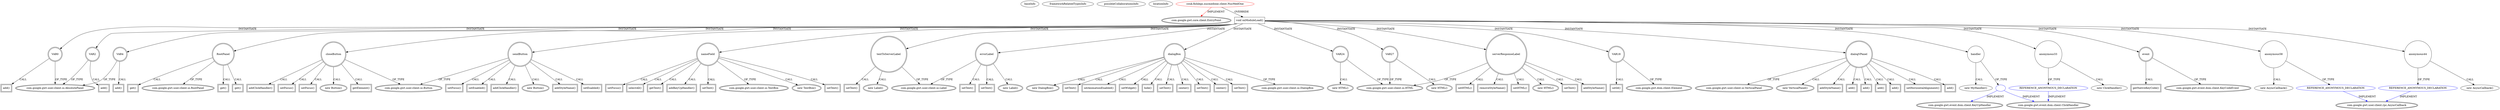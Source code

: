 digraph {
baseInfo[graphId=4289,category="extension_graph",isAnonymous=false,possibleRelation=true]
frameworkRelatedTypesInfo[0="com.google.gwt.core.client.EntryPoint"]
possibleCollaborationsInfo[0="4289~OVERRIDING_METHOD_DECLARATION-INSTANTIATION-~com.google.gwt.core.client.EntryPoint ~com.google.gwt.user.client.rpc.AsyncCallback ~false~true",1="4289~OVERRIDING_METHOD_DECLARATION-INSTANTIATION-~com.google.gwt.core.client.EntryPoint ~com.google.gwt.event.dom.client.ClickHandler ~false~true",2="4289~OVERRIDING_METHOD_DECLARATION-INSTANTIATION-~com.google.gwt.core.client.EntryPoint ~com.google.gwt.event.dom.client.ClickHandler com.google.gwt.event.dom.client.KeyUpHandler ~false~false"]
locationInfo[projectName="ph73nt-fuzzy-archer",filePath="/ph73nt-fuzzy-archer/fuzzy-archer-master/src/couk/fishlegs/nucmedone/client/NucMedOne.java",contextSignature="NucMedOne",graphId="4289"]
0[label="couk.fishlegs.nucmedone.client.NucMedOne",vertexType="ROOT_CLIENT_CLASS_DECLARATION",isFrameworkType=false,color=red]
1[label="com.google.gwt.core.client.EntryPoint",vertexType="FRAMEWORK_INTERFACE_TYPE",isFrameworkType=true,peripheries=2]
2[label="void onModuleLoad()",vertexType="OVERRIDING_METHOD_DECLARATION",isFrameworkType=false,shape=box]
3[label="VAR0",vertexType="VARIABLE_EXPRESION",isFrameworkType=true,peripheries=2,shape=circle]
5[label="com.google.gwt.user.client.ui.AbsolutePanel",vertexType="FRAMEWORK_CLASS_TYPE",isFrameworkType=true,peripheries=2]
4[label="add()",vertexType="INSIDE_CALL",isFrameworkType=true,peripheries=2,shape=box]
6[label="RootPanel",vertexType="VARIABLE_EXPRESION",isFrameworkType=true,peripheries=2,shape=circle]
8[label="com.google.gwt.user.client.ui.RootPanel",vertexType="FRAMEWORK_CLASS_TYPE",isFrameworkType=true,peripheries=2]
7[label="get()",vertexType="INSIDE_CALL",isFrameworkType=true,peripheries=2,shape=box]
9[label="VAR2",vertexType="VARIABLE_EXPRESION",isFrameworkType=true,peripheries=2,shape=circle]
10[label="add()",vertexType="INSIDE_CALL",isFrameworkType=true,peripheries=2,shape=box]
13[label="get()",vertexType="INSIDE_CALL",isFrameworkType=true,peripheries=2,shape=box]
14[label="VAR4",vertexType="VARIABLE_EXPRESION",isFrameworkType=true,peripheries=2,shape=circle]
15[label="add()",vertexType="INSIDE_CALL",isFrameworkType=true,peripheries=2,shape=box]
18[label="get()",vertexType="INSIDE_CALL",isFrameworkType=true,peripheries=2,shape=box]
20[label="sendButton",vertexType="VARIABLE_EXPRESION",isFrameworkType=true,peripheries=2,shape=circle]
21[label="com.google.gwt.user.client.ui.Button",vertexType="FRAMEWORK_CLASS_TYPE",isFrameworkType=true,peripheries=2]
19[label="new Button()",vertexType="CONSTRUCTOR_CALL",isFrameworkType=true,peripheries=2]
23[label="nameField",vertexType="VARIABLE_EXPRESION",isFrameworkType=true,peripheries=2,shape=circle]
24[label="com.google.gwt.user.client.ui.TextBox",vertexType="FRAMEWORK_CLASS_TYPE",isFrameworkType=true,peripheries=2]
22[label="new TextBox()",vertexType="CONSTRUCTOR_CALL",isFrameworkType=true,peripheries=2]
26[label="setText()",vertexType="INSIDE_CALL",isFrameworkType=true,peripheries=2,shape=box]
28[label="errorLabel",vertexType="VARIABLE_EXPRESION",isFrameworkType=true,peripheries=2,shape=circle]
29[label="com.google.gwt.user.client.ui.Label",vertexType="FRAMEWORK_CLASS_TYPE",isFrameworkType=true,peripheries=2]
27[label="new Label()",vertexType="CONSTRUCTOR_CALL",isFrameworkType=true,peripheries=2]
31[label="addStyleName()",vertexType="INSIDE_CALL",isFrameworkType=true,peripheries=2,shape=box]
33[label="setFocus()",vertexType="INSIDE_CALL",isFrameworkType=true,peripheries=2,shape=box]
35[label="selectAll()",vertexType="INSIDE_CALL",isFrameworkType=true,peripheries=2,shape=box]
37[label="dialogBox",vertexType="VARIABLE_EXPRESION",isFrameworkType=true,peripheries=2,shape=circle]
38[label="com.google.gwt.user.client.ui.DialogBox",vertexType="FRAMEWORK_CLASS_TYPE",isFrameworkType=true,peripheries=2]
36[label="new DialogBox()",vertexType="CONSTRUCTOR_CALL",isFrameworkType=true,peripheries=2]
40[label="setText()",vertexType="INSIDE_CALL",isFrameworkType=true,peripheries=2,shape=box]
42[label="setAnimationEnabled()",vertexType="INSIDE_CALL",isFrameworkType=true,peripheries=2,shape=box]
44[label="closeButton",vertexType="VARIABLE_EXPRESION",isFrameworkType=true,peripheries=2,shape=circle]
43[label="new Button()",vertexType="CONSTRUCTOR_CALL",isFrameworkType=true,peripheries=2]
47[label="serverResponseLabel",vertexType="VARIABLE_EXPRESION",isFrameworkType=true,peripheries=2,shape=circle]
48[label="com.google.gwt.user.client.ui.HTML",vertexType="FRAMEWORK_CLASS_TYPE",isFrameworkType=true,peripheries=2]
46[label="new HTML()",vertexType="CONSTRUCTOR_CALL",isFrameworkType=true,peripheries=2]
49[label="VAR18",vertexType="VARIABLE_EXPRESION",isFrameworkType=true,peripheries=2,shape=circle]
51[label="com.google.gwt.dom.client.Element",vertexType="FRAMEWORK_CLASS_TYPE",isFrameworkType=true,peripheries=2]
50[label="setId()",vertexType="INSIDE_CALL",isFrameworkType=true,peripheries=2,shape=box]
53[label="getElement()",vertexType="INSIDE_CALL",isFrameworkType=true,peripheries=2,shape=box]
55[label="textToServerLabel",vertexType="VARIABLE_EXPRESION",isFrameworkType=true,peripheries=2,shape=circle]
54[label="new Label()",vertexType="CONSTRUCTOR_CALL",isFrameworkType=true,peripheries=2]
58[label="dialogVPanel",vertexType="VARIABLE_EXPRESION",isFrameworkType=true,peripheries=2,shape=circle]
59[label="com.google.gwt.user.client.ui.VerticalPanel",vertexType="FRAMEWORK_CLASS_TYPE",isFrameworkType=true,peripheries=2]
57[label="new VerticalPanel()",vertexType="CONSTRUCTOR_CALL",isFrameworkType=true,peripheries=2]
61[label="addStyleName()",vertexType="INSIDE_CALL",isFrameworkType=true,peripheries=2,shape=box]
63[label="add()",vertexType="INSIDE_CALL",isFrameworkType=true,peripheries=2,shape=box]
65[label="VAR24",vertexType="VARIABLE_EXPRESION",isFrameworkType=true,peripheries=2,shape=circle]
64[label="new HTML()",vertexType="CONSTRUCTOR_CALL",isFrameworkType=true,peripheries=2]
68[label="add()",vertexType="INSIDE_CALL",isFrameworkType=true,peripheries=2,shape=box]
70[label="add()",vertexType="INSIDE_CALL",isFrameworkType=true,peripheries=2,shape=box]
72[label="VAR27",vertexType="VARIABLE_EXPRESION",isFrameworkType=true,peripheries=2,shape=circle]
71[label="new HTML()",vertexType="CONSTRUCTOR_CALL",isFrameworkType=true,peripheries=2]
75[label="add()",vertexType="INSIDE_CALL",isFrameworkType=true,peripheries=2,shape=box]
77[label="setHorizontalAlignment()",vertexType="INSIDE_CALL",isFrameworkType=true,peripheries=2,shape=box]
79[label="add()",vertexType="INSIDE_CALL",isFrameworkType=true,peripheries=2,shape=box]
81[label="setWidget()",vertexType="INSIDE_CALL",isFrameworkType=true,peripheries=2,shape=box]
83[label="addClickHandler()",vertexType="INSIDE_CALL",isFrameworkType=true,peripheries=2,shape=box]
85[label="anonymous33",vertexType="VARIABLE_EXPRESION",isFrameworkType=false,shape=circle]
86[label="REFERENCE_ANONYMOUS_DECLARATION",vertexType="REFERENCE_ANONYMOUS_DECLARATION",isFrameworkType=false,color=blue]
87[label="com.google.gwt.event.dom.client.ClickHandler",vertexType="FRAMEWORK_INTERFACE_TYPE",isFrameworkType=true,peripheries=2]
84[label="new ClickHandler()",vertexType="CONSTRUCTOR_CALL",isFrameworkType=false]
89[label="hide()",vertexType="INSIDE_CALL",isFrameworkType=true,peripheries=2,shape=box]
91[label="setEnabled()",vertexType="INSIDE_CALL",isFrameworkType=true,peripheries=2,shape=box]
93[label="setFocus()",vertexType="INSIDE_CALL",isFrameworkType=true,peripheries=2,shape=box]
94[label="event",vertexType="VARIABLE_EXPRESION",isFrameworkType=true,peripheries=2,shape=circle]
96[label="com.google.gwt.event.dom.client.KeyCodeEvent",vertexType="FRAMEWORK_CLASS_TYPE",isFrameworkType=true,peripheries=2]
95[label="getNativeKeyCode()",vertexType="INSIDE_CALL",isFrameworkType=true,peripheries=2,shape=box]
98[label="setText()",vertexType="INSIDE_CALL",isFrameworkType=true,peripheries=2,shape=box]
100[label="getText()",vertexType="INSIDE_CALL",isFrameworkType=true,peripheries=2,shape=box]
102[label="setText()",vertexType="INSIDE_CALL",isFrameworkType=true,peripheries=2,shape=box]
104[label="setEnabled()",vertexType="INSIDE_CALL",isFrameworkType=true,peripheries=2,shape=box]
106[label="setText()",vertexType="INSIDE_CALL",isFrameworkType=true,peripheries=2,shape=box]
108[label="setText()",vertexType="INSIDE_CALL",isFrameworkType=true,peripheries=2,shape=box]
110[label="anonymous44",vertexType="VARIABLE_EXPRESION",isFrameworkType=false,shape=circle]
111[label="REFERENCE_ANONYMOUS_DECLARATION",vertexType="REFERENCE_ANONYMOUS_DECLARATION",isFrameworkType=false,color=blue]
112[label="com.google.gwt.user.client.rpc.AsyncCallback",vertexType="FRAMEWORK_INTERFACE_TYPE",isFrameworkType=true,peripheries=2]
109[label="new AsyncCallback()",vertexType="CONSTRUCTOR_CALL",isFrameworkType=false]
114[label="setText()",vertexType="INSIDE_CALL",isFrameworkType=true,peripheries=2,shape=box]
116[label="addStyleName()",vertexType="INSIDE_CALL",isFrameworkType=true,peripheries=2,shape=box]
118[label="setHTML()",vertexType="INSIDE_CALL",isFrameworkType=true,peripheries=2,shape=box]
120[label="center()",vertexType="INSIDE_CALL",isFrameworkType=true,peripheries=2,shape=box]
122[label="setFocus()",vertexType="INSIDE_CALL",isFrameworkType=true,peripheries=2,shape=box]
124[label="setText()",vertexType="INSIDE_CALL",isFrameworkType=true,peripheries=2,shape=box]
126[label="removeStyleName()",vertexType="INSIDE_CALL",isFrameworkType=true,peripheries=2,shape=box]
128[label="setHTML()",vertexType="INSIDE_CALL",isFrameworkType=true,peripheries=2,shape=box]
130[label="center()",vertexType="INSIDE_CALL",isFrameworkType=true,peripheries=2,shape=box]
132[label="setFocus()",vertexType="INSIDE_CALL",isFrameworkType=true,peripheries=2,shape=box]
134[label="handler",vertexType="VARIABLE_EXPRESION",isFrameworkType=false,shape=circle]
135[label="",vertexType="REFERENCE_CLIENT_CLASS_DECLARATION",isFrameworkType=false,color=blue]
137[label="com.google.gwt.event.dom.client.KeyUpHandler",vertexType="FRAMEWORK_INTERFACE_TYPE",isFrameworkType=true,peripheries=2]
133[label="new MyHandler()",vertexType="CONSTRUCTOR_CALL",isFrameworkType=false]
139[label="addClickHandler()",vertexType="INSIDE_CALL",isFrameworkType=true,peripheries=2,shape=box]
141[label="addKeyUpHandler()",vertexType="INSIDE_CALL",isFrameworkType=true,peripheries=2,shape=box]
143[label="anonymous58",vertexType="VARIABLE_EXPRESION",isFrameworkType=false,shape=circle]
144[label="REFERENCE_ANONYMOUS_DECLARATION",vertexType="REFERENCE_ANONYMOUS_DECLARATION",isFrameworkType=false,color=blue]
142[label="new AsyncCallback()",vertexType="CONSTRUCTOR_CALL",isFrameworkType=false]
147[label="setText()",vertexType="INSIDE_CALL",isFrameworkType=true,peripheries=2,shape=box]
149[label="setText()",vertexType="INSIDE_CALL",isFrameworkType=true,peripheries=2,shape=box]
0->1[label="IMPLEMENT",color=red]
0->2[label="OVERRIDE"]
2->3[label="INSTANTIATE"]
3->5[label="OF_TYPE"]
3->4[label="CALL"]
2->6[label="INSTANTIATE"]
6->8[label="OF_TYPE"]
6->7[label="CALL"]
2->9[label="INSTANTIATE"]
9->5[label="OF_TYPE"]
9->10[label="CALL"]
6->13[label="CALL"]
2->14[label="INSTANTIATE"]
14->5[label="OF_TYPE"]
14->15[label="CALL"]
6->18[label="CALL"]
2->20[label="INSTANTIATE"]
20->21[label="OF_TYPE"]
20->19[label="CALL"]
2->23[label="INSTANTIATE"]
23->24[label="OF_TYPE"]
23->22[label="CALL"]
23->26[label="CALL"]
2->28[label="INSTANTIATE"]
28->29[label="OF_TYPE"]
28->27[label="CALL"]
20->31[label="CALL"]
23->33[label="CALL"]
23->35[label="CALL"]
2->37[label="INSTANTIATE"]
37->38[label="OF_TYPE"]
37->36[label="CALL"]
37->40[label="CALL"]
37->42[label="CALL"]
2->44[label="INSTANTIATE"]
44->21[label="OF_TYPE"]
44->43[label="CALL"]
2->47[label="INSTANTIATE"]
47->48[label="OF_TYPE"]
47->46[label="CALL"]
2->49[label="INSTANTIATE"]
49->51[label="OF_TYPE"]
49->50[label="CALL"]
44->53[label="CALL"]
2->55[label="INSTANTIATE"]
55->29[label="OF_TYPE"]
55->54[label="CALL"]
2->58[label="INSTANTIATE"]
58->59[label="OF_TYPE"]
58->57[label="CALL"]
58->61[label="CALL"]
58->63[label="CALL"]
2->65[label="INSTANTIATE"]
65->48[label="OF_TYPE"]
65->64[label="CALL"]
58->68[label="CALL"]
58->70[label="CALL"]
2->72[label="INSTANTIATE"]
72->48[label="OF_TYPE"]
72->71[label="CALL"]
58->75[label="CALL"]
58->77[label="CALL"]
58->79[label="CALL"]
37->81[label="CALL"]
44->83[label="CALL"]
2->85[label="INSTANTIATE"]
86->87[label="IMPLEMENT",color=blue]
85->86[label="OF_TYPE"]
85->84[label="CALL"]
37->89[label="CALL"]
20->91[label="CALL"]
20->93[label="CALL"]
2->94[label="INSTANTIATE"]
94->96[label="OF_TYPE"]
94->95[label="CALL"]
28->98[label="CALL"]
23->100[label="CALL"]
28->102[label="CALL"]
20->104[label="CALL"]
55->106[label="CALL"]
47->108[label="CALL"]
2->110[label="INSTANTIATE"]
111->112[label="IMPLEMENT",color=blue]
110->111[label="OF_TYPE"]
110->109[label="CALL"]
37->114[label="CALL"]
47->116[label="CALL"]
47->118[label="CALL"]
37->120[label="CALL"]
44->122[label="CALL"]
37->124[label="CALL"]
47->126[label="CALL"]
47->128[label="CALL"]
37->130[label="CALL"]
44->132[label="CALL"]
2->134[label="INSTANTIATE"]
135->87[label="IMPLEMENT",color=blue]
135->137[label="IMPLEMENT",color=blue]
134->135[label="OF_TYPE"]
134->133[label="CALL"]
20->139[label="CALL"]
23->141[label="CALL"]
2->143[label="INSTANTIATE"]
144->112[label="IMPLEMENT",color=blue]
143->144[label="OF_TYPE"]
143->142[label="CALL"]
37->147[label="CALL"]
23->149[label="CALL"]
}
